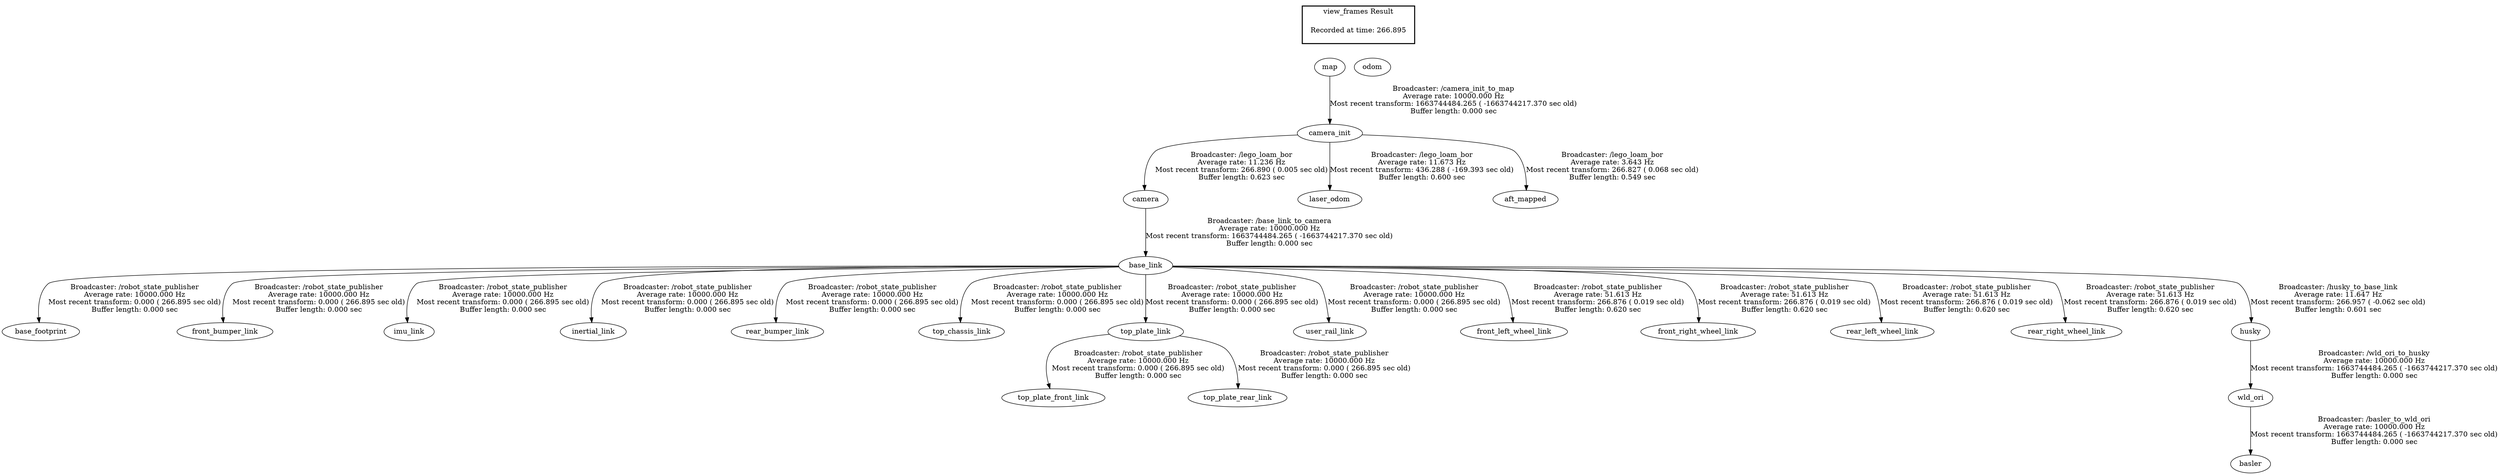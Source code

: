 digraph G {
"base_link" -> "base_footprint"[label="Broadcaster: /robot_state_publisher\nAverage rate: 10000.000 Hz\nMost recent transform: 0.000 ( 266.895 sec old)\nBuffer length: 0.000 sec\n"];
"camera" -> "base_link"[label="Broadcaster: /base_link_to_camera\nAverage rate: 10000.000 Hz\nMost recent transform: 1663744484.265 ( -1663744217.370 sec old)\nBuffer length: 0.000 sec\n"];
"base_link" -> "front_bumper_link"[label="Broadcaster: /robot_state_publisher\nAverage rate: 10000.000 Hz\nMost recent transform: 0.000 ( 266.895 sec old)\nBuffer length: 0.000 sec\n"];
"base_link" -> "imu_link"[label="Broadcaster: /robot_state_publisher\nAverage rate: 10000.000 Hz\nMost recent transform: 0.000 ( 266.895 sec old)\nBuffer length: 0.000 sec\n"];
"base_link" -> "inertial_link"[label="Broadcaster: /robot_state_publisher\nAverage rate: 10000.000 Hz\nMost recent transform: 0.000 ( 266.895 sec old)\nBuffer length: 0.000 sec\n"];
"base_link" -> "rear_bumper_link"[label="Broadcaster: /robot_state_publisher\nAverage rate: 10000.000 Hz\nMost recent transform: 0.000 ( 266.895 sec old)\nBuffer length: 0.000 sec\n"];
"base_link" -> "top_chassis_link"[label="Broadcaster: /robot_state_publisher\nAverage rate: 10000.000 Hz\nMost recent transform: 0.000 ( 266.895 sec old)\nBuffer length: 0.000 sec\n"];
"top_plate_link" -> "top_plate_front_link"[label="Broadcaster: /robot_state_publisher\nAverage rate: 10000.000 Hz\nMost recent transform: 0.000 ( 266.895 sec old)\nBuffer length: 0.000 sec\n"];
"base_link" -> "top_plate_link"[label="Broadcaster: /robot_state_publisher\nAverage rate: 10000.000 Hz\nMost recent transform: 0.000 ( 266.895 sec old)\nBuffer length: 0.000 sec\n"];
"top_plate_link" -> "top_plate_rear_link"[label="Broadcaster: /robot_state_publisher\nAverage rate: 10000.000 Hz\nMost recent transform: 0.000 ( 266.895 sec old)\nBuffer length: 0.000 sec\n"];
"base_link" -> "user_rail_link"[label="Broadcaster: /robot_state_publisher\nAverage rate: 10000.000 Hz\nMost recent transform: 0.000 ( 266.895 sec old)\nBuffer length: 0.000 sec\n"];
"camera_init" -> "laser_odom"[label="Broadcaster: /lego_loam_bor\nAverage rate: 11.673 Hz\nMost recent transform: 436.288 ( -169.393 sec old)\nBuffer length: 0.600 sec\n"];
"map" -> "camera_init"[label="Broadcaster: /camera_init_to_map\nAverage rate: 10000.000 Hz\nMost recent transform: 1663744484.265 ( -1663744217.370 sec old)\nBuffer length: 0.000 sec\n"];
"camera_init" -> "camera"[label="Broadcaster: /lego_loam_bor\nAverage rate: 11.236 Hz\nMost recent transform: 266.890 ( 0.005 sec old)\nBuffer length: 0.623 sec\n"];
"base_link" -> "front_left_wheel_link"[label="Broadcaster: /robot_state_publisher\nAverage rate: 51.613 Hz\nMost recent transform: 266.876 ( 0.019 sec old)\nBuffer length: 0.620 sec\n"];
"base_link" -> "front_right_wheel_link"[label="Broadcaster: /robot_state_publisher\nAverage rate: 51.613 Hz\nMost recent transform: 266.876 ( 0.019 sec old)\nBuffer length: 0.620 sec\n"];
"base_link" -> "rear_left_wheel_link"[label="Broadcaster: /robot_state_publisher\nAverage rate: 51.613 Hz\nMost recent transform: 266.876 ( 0.019 sec old)\nBuffer length: 0.620 sec\n"];
"base_link" -> "rear_right_wheel_link"[label="Broadcaster: /robot_state_publisher\nAverage rate: 51.613 Hz\nMost recent transform: 266.876 ( 0.019 sec old)\nBuffer length: 0.620 sec\n"];
"wld_ori" -> "basler"[label="Broadcaster: /basler_to_wld_ori\nAverage rate: 10000.000 Hz\nMost recent transform: 1663744484.265 ( -1663744217.370 sec old)\nBuffer length: 0.000 sec\n"];
"husky" -> "wld_ori"[label="Broadcaster: /wld_ori_to_husky\nAverage rate: 10000.000 Hz\nMost recent transform: 1663744484.265 ( -1663744217.370 sec old)\nBuffer length: 0.000 sec\n"];
"base_link" -> "husky"[label="Broadcaster: /husky_to_base_link\nAverage rate: 11.647 Hz\nMost recent transform: 266.957 ( -0.062 sec old)\nBuffer length: 0.601 sec\n"];
"camera_init" -> "aft_mapped"[label="Broadcaster: /lego_loam_bor\nAverage rate: 3.643 Hz\nMost recent transform: 266.827 ( 0.068 sec old)\nBuffer length: 0.549 sec\n"];
edge [style=invis];
 subgraph cluster_legend { style=bold; color=black; label ="view_frames Result";
"Recorded at time: 266.895"[ shape=plaintext ] ;
 }->"odom";
edge [style=invis];
 subgraph cluster_legend { style=bold; color=black; label ="view_frames Result";
"Recorded at time: 266.895"[ shape=plaintext ] ;
 }->"map";
}